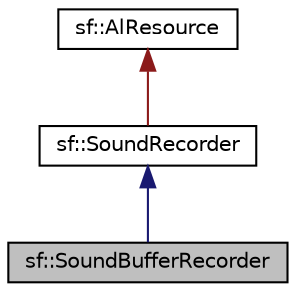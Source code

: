 digraph "sf::SoundBufferRecorder"
{
 // LATEX_PDF_SIZE
  edge [fontname="Helvetica",fontsize="10",labelfontname="Helvetica",labelfontsize="10"];
  node [fontname="Helvetica",fontsize="10",shape=record];
  Node1 [label="sf::SoundBufferRecorder",height=0.2,width=0.4,color="black", fillcolor="grey75", style="filled", fontcolor="black",tooltip="Specialized SoundRecorder which stores the captured audio data into a sound buffer."];
  Node2 -> Node1 [dir="back",color="midnightblue",fontsize="10",style="solid"];
  Node2 [label="sf::SoundRecorder",height=0.2,width=0.4,color="black", fillcolor="white", style="filled",URL="$de/ddc/classsf_1_1SoundRecorder.html",tooltip="Abstract base class for capturing sound data."];
  Node3 -> Node2 [dir="back",color="firebrick4",fontsize="10",style="solid"];
  Node3 [label="sf::AlResource",height=0.2,width=0.4,color="black", fillcolor="white", style="filled",URL="$d9/d23/classsf_1_1AlResource.html",tooltip="Base class for classes that require an OpenAL context."];
}

